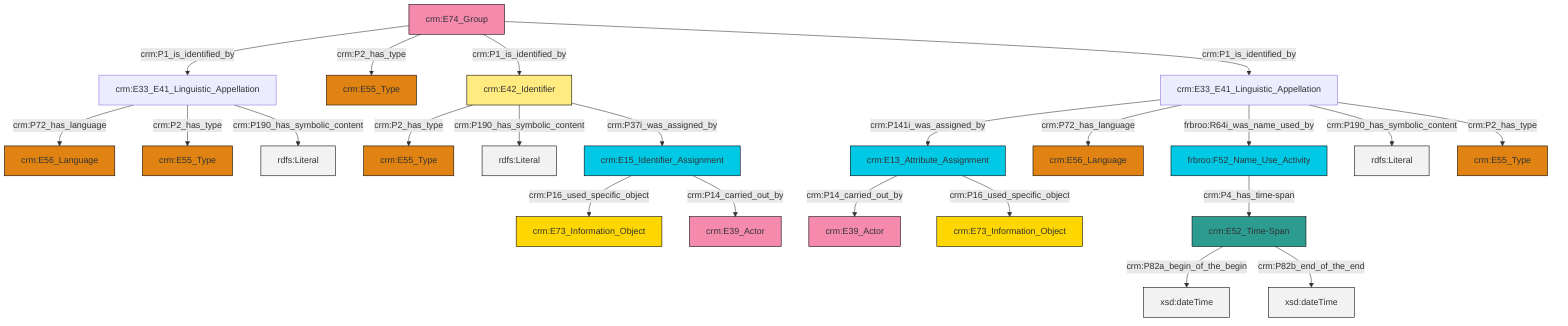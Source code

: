 graph TD
classDef Literal fill:#f2f2f2,stroke:#000000;
classDef CRM_Entity fill:#FFFFFF,stroke:#000000;
classDef Temporal_Entity fill:#00C9E6, stroke:#000000;
classDef Type fill:#E18312, stroke:#000000;
classDef Time-Span fill:#2C9C91, stroke:#000000;
classDef Appellation fill:#FFEB7F, stroke:#000000;
classDef Place fill:#008836, stroke:#000000;
classDef Persistent_Item fill:#B266B2, stroke:#000000;
classDef Conceptual_Object fill:#FFD700, stroke:#000000;
classDef Physical_Thing fill:#D2B48C, stroke:#000000;
classDef Actor fill:#f58aad, stroke:#000000;
classDef PC_Classes fill:#4ce600, stroke:#000000;
classDef Multi fill:#cccccc,stroke:#000000;

2["crm:E33_E41_Linguistic_Appellation"]:::Default -->|crm:P72_has_language| 3["crm:E56_Language"]:::Type
4["crm:E74_Group"]:::Actor -->|crm:P1_is_identified_by| 2["crm:E33_E41_Linguistic_Appellation"]:::Default
4["crm:E74_Group"]:::Actor -->|crm:P2_has_type| 9["crm:E55_Type"]:::Type
4["crm:E74_Group"]:::Actor -->|crm:P1_is_identified_by| 10["crm:E42_Identifier"]:::Appellation
11["crm:E33_E41_Linguistic_Appellation"]:::Default -->|crm:P141i_was_assigned_by| 12["crm:E13_Attribute_Assignment"]:::Temporal_Entity
11["crm:E33_E41_Linguistic_Appellation"]:::Default -->|crm:P72_has_language| 7["crm:E56_Language"]:::Type
11["crm:E33_E41_Linguistic_Appellation"]:::Default -->|frbroo:R64i_was_name_used_by| 19["frbroo:F52_Name_Use_Activity"]:::Temporal_Entity
21["crm:E15_Identifier_Assignment"]:::Temporal_Entity -->|crm:P16_used_specific_object| 5["crm:E73_Information_Object"]:::Conceptual_Object
4["crm:E74_Group"]:::Actor -->|crm:P1_is_identified_by| 11["crm:E33_E41_Linguistic_Appellation"]:::Default
2["crm:E33_E41_Linguistic_Appellation"]:::Default -->|crm:P2_has_type| 25["crm:E55_Type"]:::Type
14["crm:E52_Time-Span"]:::Time-Span -->|crm:P82a_begin_of_the_begin| 28[xsd:dateTime]:::Literal
14["crm:E52_Time-Span"]:::Time-Span -->|crm:P82b_end_of_the_end| 29[xsd:dateTime]:::Literal
12["crm:E13_Attribute_Assignment"]:::Temporal_Entity -->|crm:P14_carried_out_by| 30["crm:E39_Actor"]:::Actor
21["crm:E15_Identifier_Assignment"]:::Temporal_Entity -->|crm:P14_carried_out_by| 0["crm:E39_Actor"]:::Actor
10["crm:E42_Identifier"]:::Appellation -->|crm:P2_has_type| 26["crm:E55_Type"]:::Type
11["crm:E33_E41_Linguistic_Appellation"]:::Default -->|crm:P190_has_symbolic_content| 34[rdfs:Literal]:::Literal
10["crm:E42_Identifier"]:::Appellation -->|crm:P190_has_symbolic_content| 38[rdfs:Literal]:::Literal
2["crm:E33_E41_Linguistic_Appellation"]:::Default -->|crm:P190_has_symbolic_content| 40[rdfs:Literal]:::Literal
10["crm:E42_Identifier"]:::Appellation -->|crm:P37i_was_assigned_by| 21["crm:E15_Identifier_Assignment"]:::Temporal_Entity
11["crm:E33_E41_Linguistic_Appellation"]:::Default -->|crm:P2_has_type| 22["crm:E55_Type"]:::Type
12["crm:E13_Attribute_Assignment"]:::Temporal_Entity -->|crm:P16_used_specific_object| 17["crm:E73_Information_Object"]:::Conceptual_Object
19["frbroo:F52_Name_Use_Activity"]:::Temporal_Entity -->|crm:P4_has_time-span| 14["crm:E52_Time-Span"]:::Time-Span